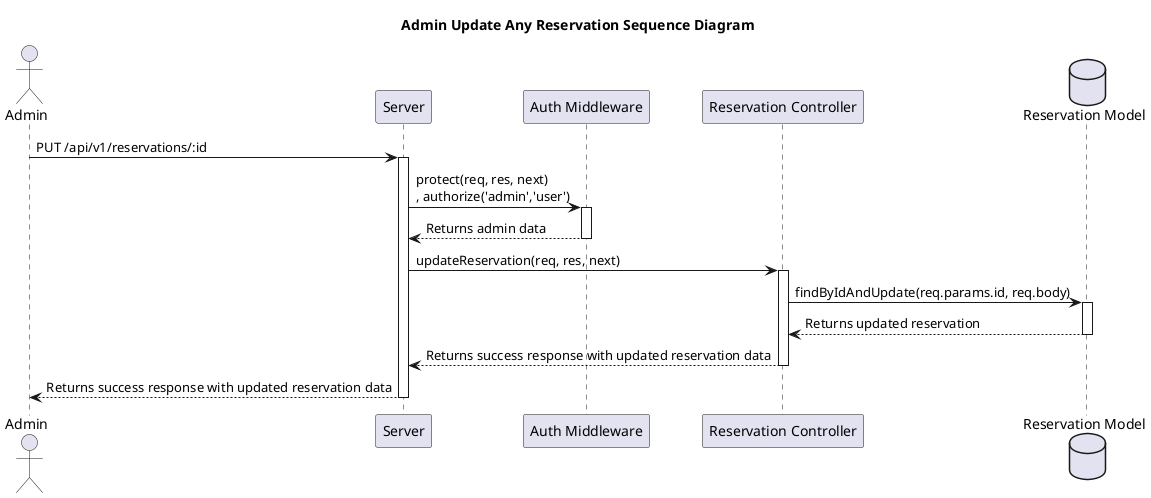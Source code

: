 @startuml Admin Update Any Reservation Sequence Diagram 
title Admin Update Any Reservation Sequence Diagram
actor Admin
participant "Server" as Server
participant "Auth Middleware" as Auth
participant "Reservation Controller" as Controller
database "Reservation Model" as Model

Admin -> Server: PUT /api/v1/reservations/:id
activate Server

Server -> Auth: protect(req, res, next) \n, authorize('admin','user')
activate Auth

Auth --> Server: Returns admin data
deactivate Auth

Server -> Controller: updateReservation(req, res, next)
activate Controller

Controller -> Model: findByIdAndUpdate(req.params.id, req.body)
activate Model

Model --> Controller: Returns updated reservation
deactivate Model

Controller --> Server: Returns success response with updated reservation data
deactivate Controller

Server --> Admin: Returns success response with updated reservation data
deactivate Server
@enduml